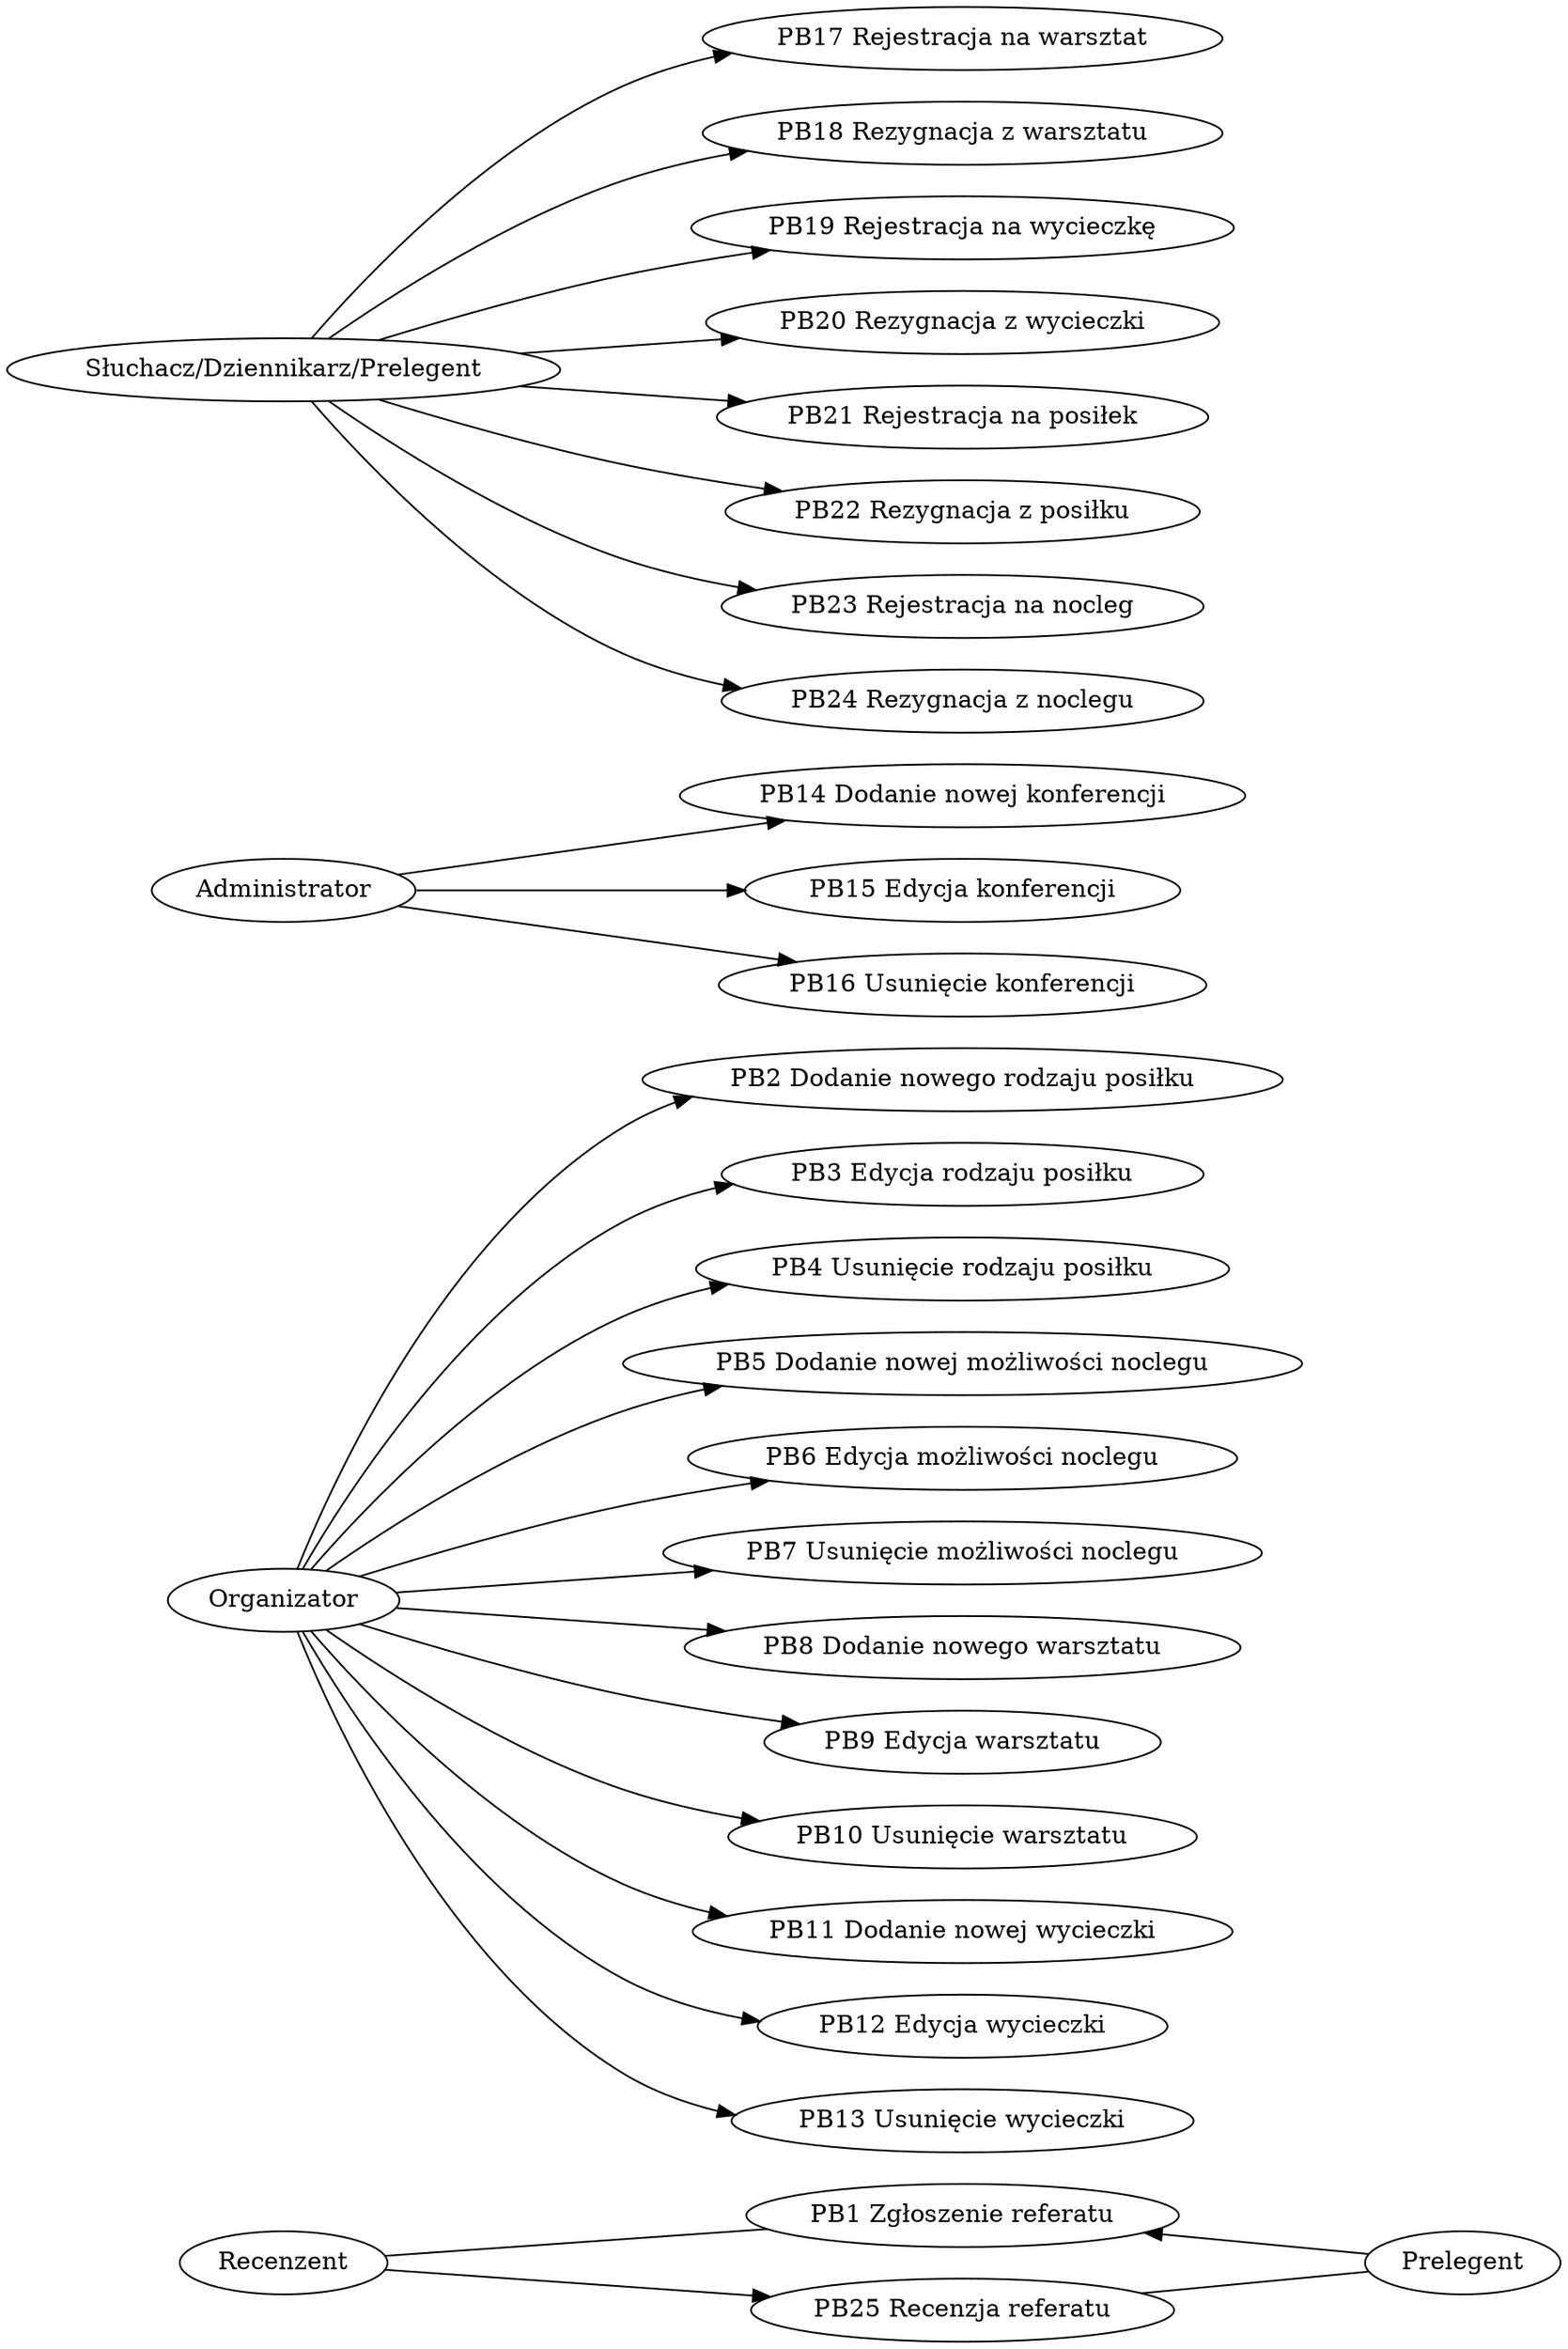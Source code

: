 digraph { rankdir=LR; "PB1 Zgłoszenie referatu" -> "Prelegent" [dir=back]
"Recenzent" -> "PB1 Zgłoszenie referatu" [dir=none]
"Organizator" -> "PB2 Dodanie nowego rodzaju posiłku" 
"Organizator" -> "PB3 Edycja rodzaju posiłku" 
"Organizator" -> "PB4 Usunięcie rodzaju posiłku" 
"Organizator" -> "PB5 Dodanie nowej możliwości noclegu" 
"Organizator" -> "PB6 Edycja możliwości noclegu" 
"Organizator" -> "PB7 Usunięcie możliwości noclegu" 
"Organizator" -> "PB8 Dodanie nowego warsztatu" 
"Organizator" -> "PB9 Edycja warsztatu" 
"Organizator" -> "PB10 Usunięcie warsztatu" 
"Organizator" -> "PB11 Dodanie nowej wycieczki" 
"Organizator" -> "PB12 Edycja wycieczki" 
"Organizator" -> "PB13 Usunięcie wycieczki" 
"Administrator" -> "PB14 Dodanie nowej konferencji" 
"Administrator" -> "PB15 Edycja konferencji" 
"Administrator" -> "PB16 Usunięcie konferencji" 
"Słuchacz/Dziennikarz/Prelegent" -> "PB17 Rejestracja na warsztat" 
"Słuchacz/Dziennikarz/Prelegent" -> "PB18 Rezygnacja z warsztatu" 
"Słuchacz/Dziennikarz/Prelegent" -> "PB19 Rejestracja na wycieczkę" 
"Słuchacz/Dziennikarz/Prelegent" -> "PB20 Rezygnacja z wycieczki" 
"Słuchacz/Dziennikarz/Prelegent" -> "PB21 Rejestracja na posiłek" 
"Słuchacz/Dziennikarz/Prelegent" -> "PB22 Rezygnacja z posiłku" 
"Słuchacz/Dziennikarz/Prelegent" -> "PB23 Rejestracja na nocleg" 
"Słuchacz/Dziennikarz/Prelegent" -> "PB24 Rezygnacja z noclegu" 
"Recenzent" -> "PB25 Recenzja referatu" 
"PB25 Recenzja referatu" -> "Prelegent" [dir=none]
 }